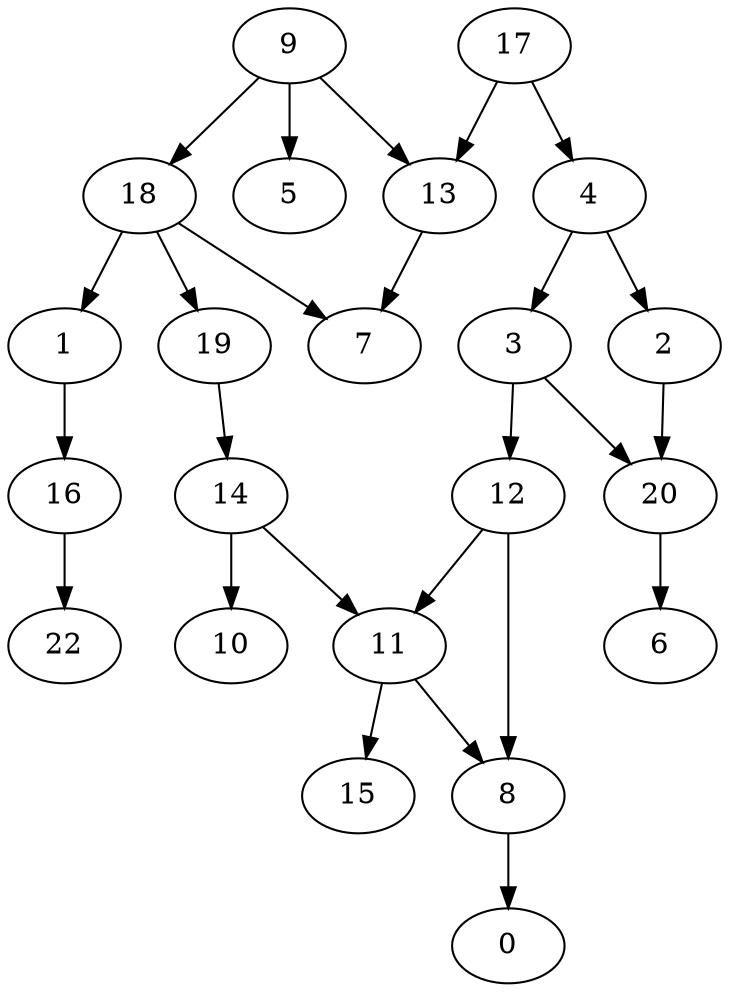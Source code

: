 digraph  {
1 [label=1];
16 [label=16];
22 [label=22];
2 [label=2];
20 [label=20];
6 [label=6];
3 [label=3];
12 [label=12];
11 [label=11];
8 [label=8];
15 [label=15];
4 [label=4];
0 [label=0];
9 [label=9];
5 [label=5];
13 [label=13];
18 [label=18];
7 [label=7];
19 [label=19];
14 [label=14];
10 [label=10];
17 [label=17];
1 -> 16  [key=0];
16 -> 22  [key=0];
2 -> 20  [key=0];
20 -> 6  [key=0];
3 -> 20  [key=0];
3 -> 12  [key=0];
12 -> 11  [key=0];
12 -> 8  [key=0];
11 -> 8  [key=0];
11 -> 15  [key=0];
8 -> 0  [key=0];
4 -> 2  [key=0];
4 -> 3  [key=0];
9 -> 5  [key=0];
9 -> 13  [key=0];
9 -> 18  [key=0];
13 -> 7  [key=0];
18 -> 1  [key=0];
18 -> 7  [key=0];
18 -> 19  [key=0];
19 -> 14  [key=0];
14 -> 11  [key=0];
14 -> 10  [key=0];
17 -> 4  [key=0];
17 -> 13  [key=0];
}
